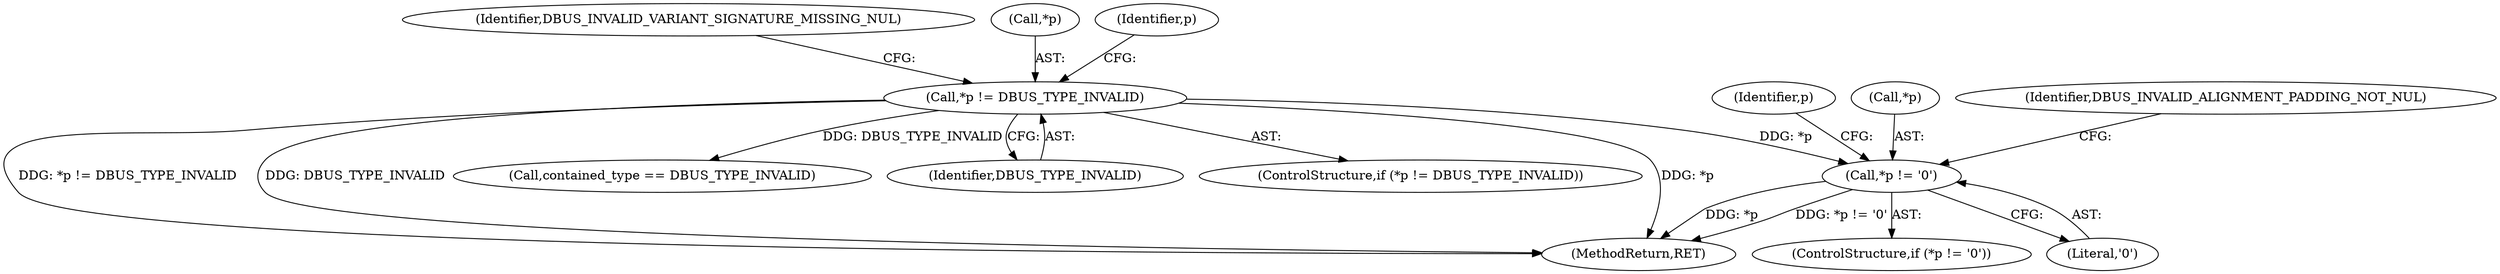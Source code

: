 digraph "0_dbus_7d65a3a6ed8815e34a99c680ac3869fde49dbbd4@pointer" {
"1000657" [label="(Call,*p != '\0')"];
"1000616" [label="(Call,*p != DBUS_TYPE_INVALID)"];
"1000656" [label="(ControlStructure,if (*p != '\0'))"];
"1000664" [label="(Identifier,p)"];
"1000621" [label="(Identifier,DBUS_INVALID_VARIANT_SIGNATURE_MISSING_NUL)"];
"1000658" [label="(Call,*p)"];
"1000660" [label="(Literal,'\0')"];
"1000657" [label="(Call,*p != '\0')"];
"1000662" [label="(Identifier,DBUS_INVALID_ALIGNMENT_PADDING_NOT_NUL)"];
"1000617" [label="(Call,*p)"];
"1000623" [label="(Identifier,p)"];
"1000615" [label="(ControlStructure,if (*p != DBUS_TYPE_INVALID))"];
"1000616" [label="(Call,*p != DBUS_TYPE_INVALID)"];
"1000770" [label="(MethodReturn,RET)"];
"1000631" [label="(Call,contained_type == DBUS_TYPE_INVALID)"];
"1000619" [label="(Identifier,DBUS_TYPE_INVALID)"];
"1000657" -> "1000656"  [label="AST: "];
"1000657" -> "1000660"  [label="CFG: "];
"1000658" -> "1000657"  [label="AST: "];
"1000660" -> "1000657"  [label="AST: "];
"1000662" -> "1000657"  [label="CFG: "];
"1000664" -> "1000657"  [label="CFG: "];
"1000657" -> "1000770"  [label="DDG: *p"];
"1000657" -> "1000770"  [label="DDG: *p != '\0'"];
"1000616" -> "1000657"  [label="DDG: *p"];
"1000616" -> "1000615"  [label="AST: "];
"1000616" -> "1000619"  [label="CFG: "];
"1000617" -> "1000616"  [label="AST: "];
"1000619" -> "1000616"  [label="AST: "];
"1000621" -> "1000616"  [label="CFG: "];
"1000623" -> "1000616"  [label="CFG: "];
"1000616" -> "1000770"  [label="DDG: *p"];
"1000616" -> "1000770"  [label="DDG: *p != DBUS_TYPE_INVALID"];
"1000616" -> "1000770"  [label="DDG: DBUS_TYPE_INVALID"];
"1000616" -> "1000631"  [label="DDG: DBUS_TYPE_INVALID"];
}
